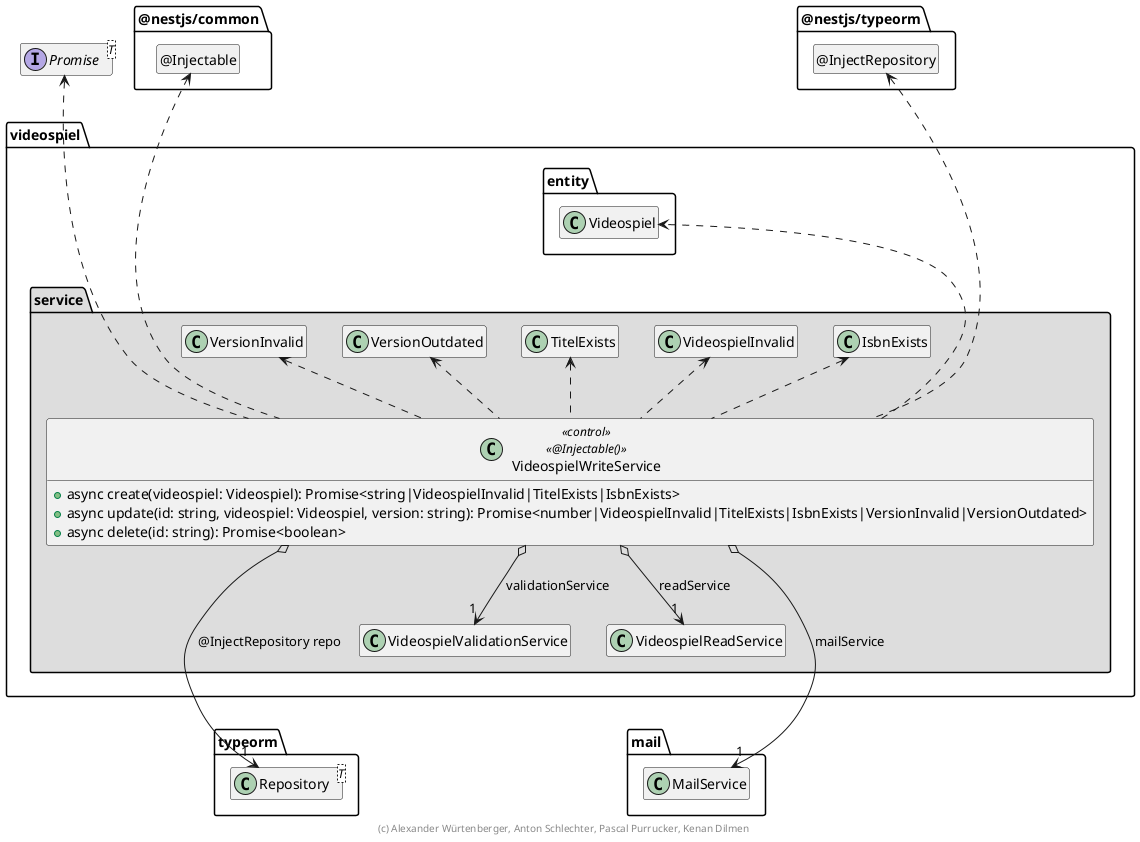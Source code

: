 ' Preview durch <Alt>d

@startuml Anwendungskern

interface Promise<T>

package @nestjs/common {
  class "@Injectable" as Injectable
  hide Injectable circle
}

package typeorm {
  class Repository<T>
}

package @nestjs/typeorm {
  class "@InjectRepository" as InjectRepository
  hide InjectRepository circle
}

package mail {
  class MailService
}

package videospiel {
  package entity {
    class Videospiel
  }

  package service #DDDDDD {
    class VideospielInvalid
    class TitelExists
    class IsbnExists
    class VersionInvalid
    class VersionOutdated

    class VideospielWriteService << control >> <<@Injectable()>> {
      + async create(videospiel: Videospiel): Promise<string|VideospielInvalid|TitelExists|IsbnExists>
      + async update(id: string, videospiel: Videospiel, version: string): Promise<number|VideospielInvalid|TitelExists|IsbnExists|VersionInvalid|VersionOutdated>
      + async delete(id: string): Promise<boolean>
    }

    VideospielWriteService o--> "1" VideospielValidationService: validationService
    VideospielWriteService o--> "1" VideospielReadService: readService
    VideospielWriteService o--> "1" Repository: @InjectRepository repo
    VideospielWriteService o--> "1" MailService: mailService

    VideospielWriteService .up.> Injectable
    VideospielWriteService .up.> InjectRepository

    VideospielWriteService .up.> Promise
    VideospielWriteService ..> Videospiel
    VideospielWriteService .up.> VideospielInvalid
    VideospielWriteService .up.> TitelExists
    VideospielWriteService .up.> IsbnExists
    VideospielWriteService .up.> VersionInvalid
    VideospielWriteService .up.> VersionOutdated

    VideospielInvalid .up[hidden].> Videospiel
    Videospiel .up[hidden].> Promise
    Videospiel .up[hidden].> Injectable
    Videospiel .up[hidden].> InjectRepository
    TitelExists .up[hidden].> Videospiel
    VideospielValidationService .[hidden].> Repository
    VideospielValidationService .[hidden].> MailService
  }
}

hide empty members

footer (c) Alexander Würtenberger, Anton Schlechter, Pascal Purrucker, Kenan Dilmen

@enduml
